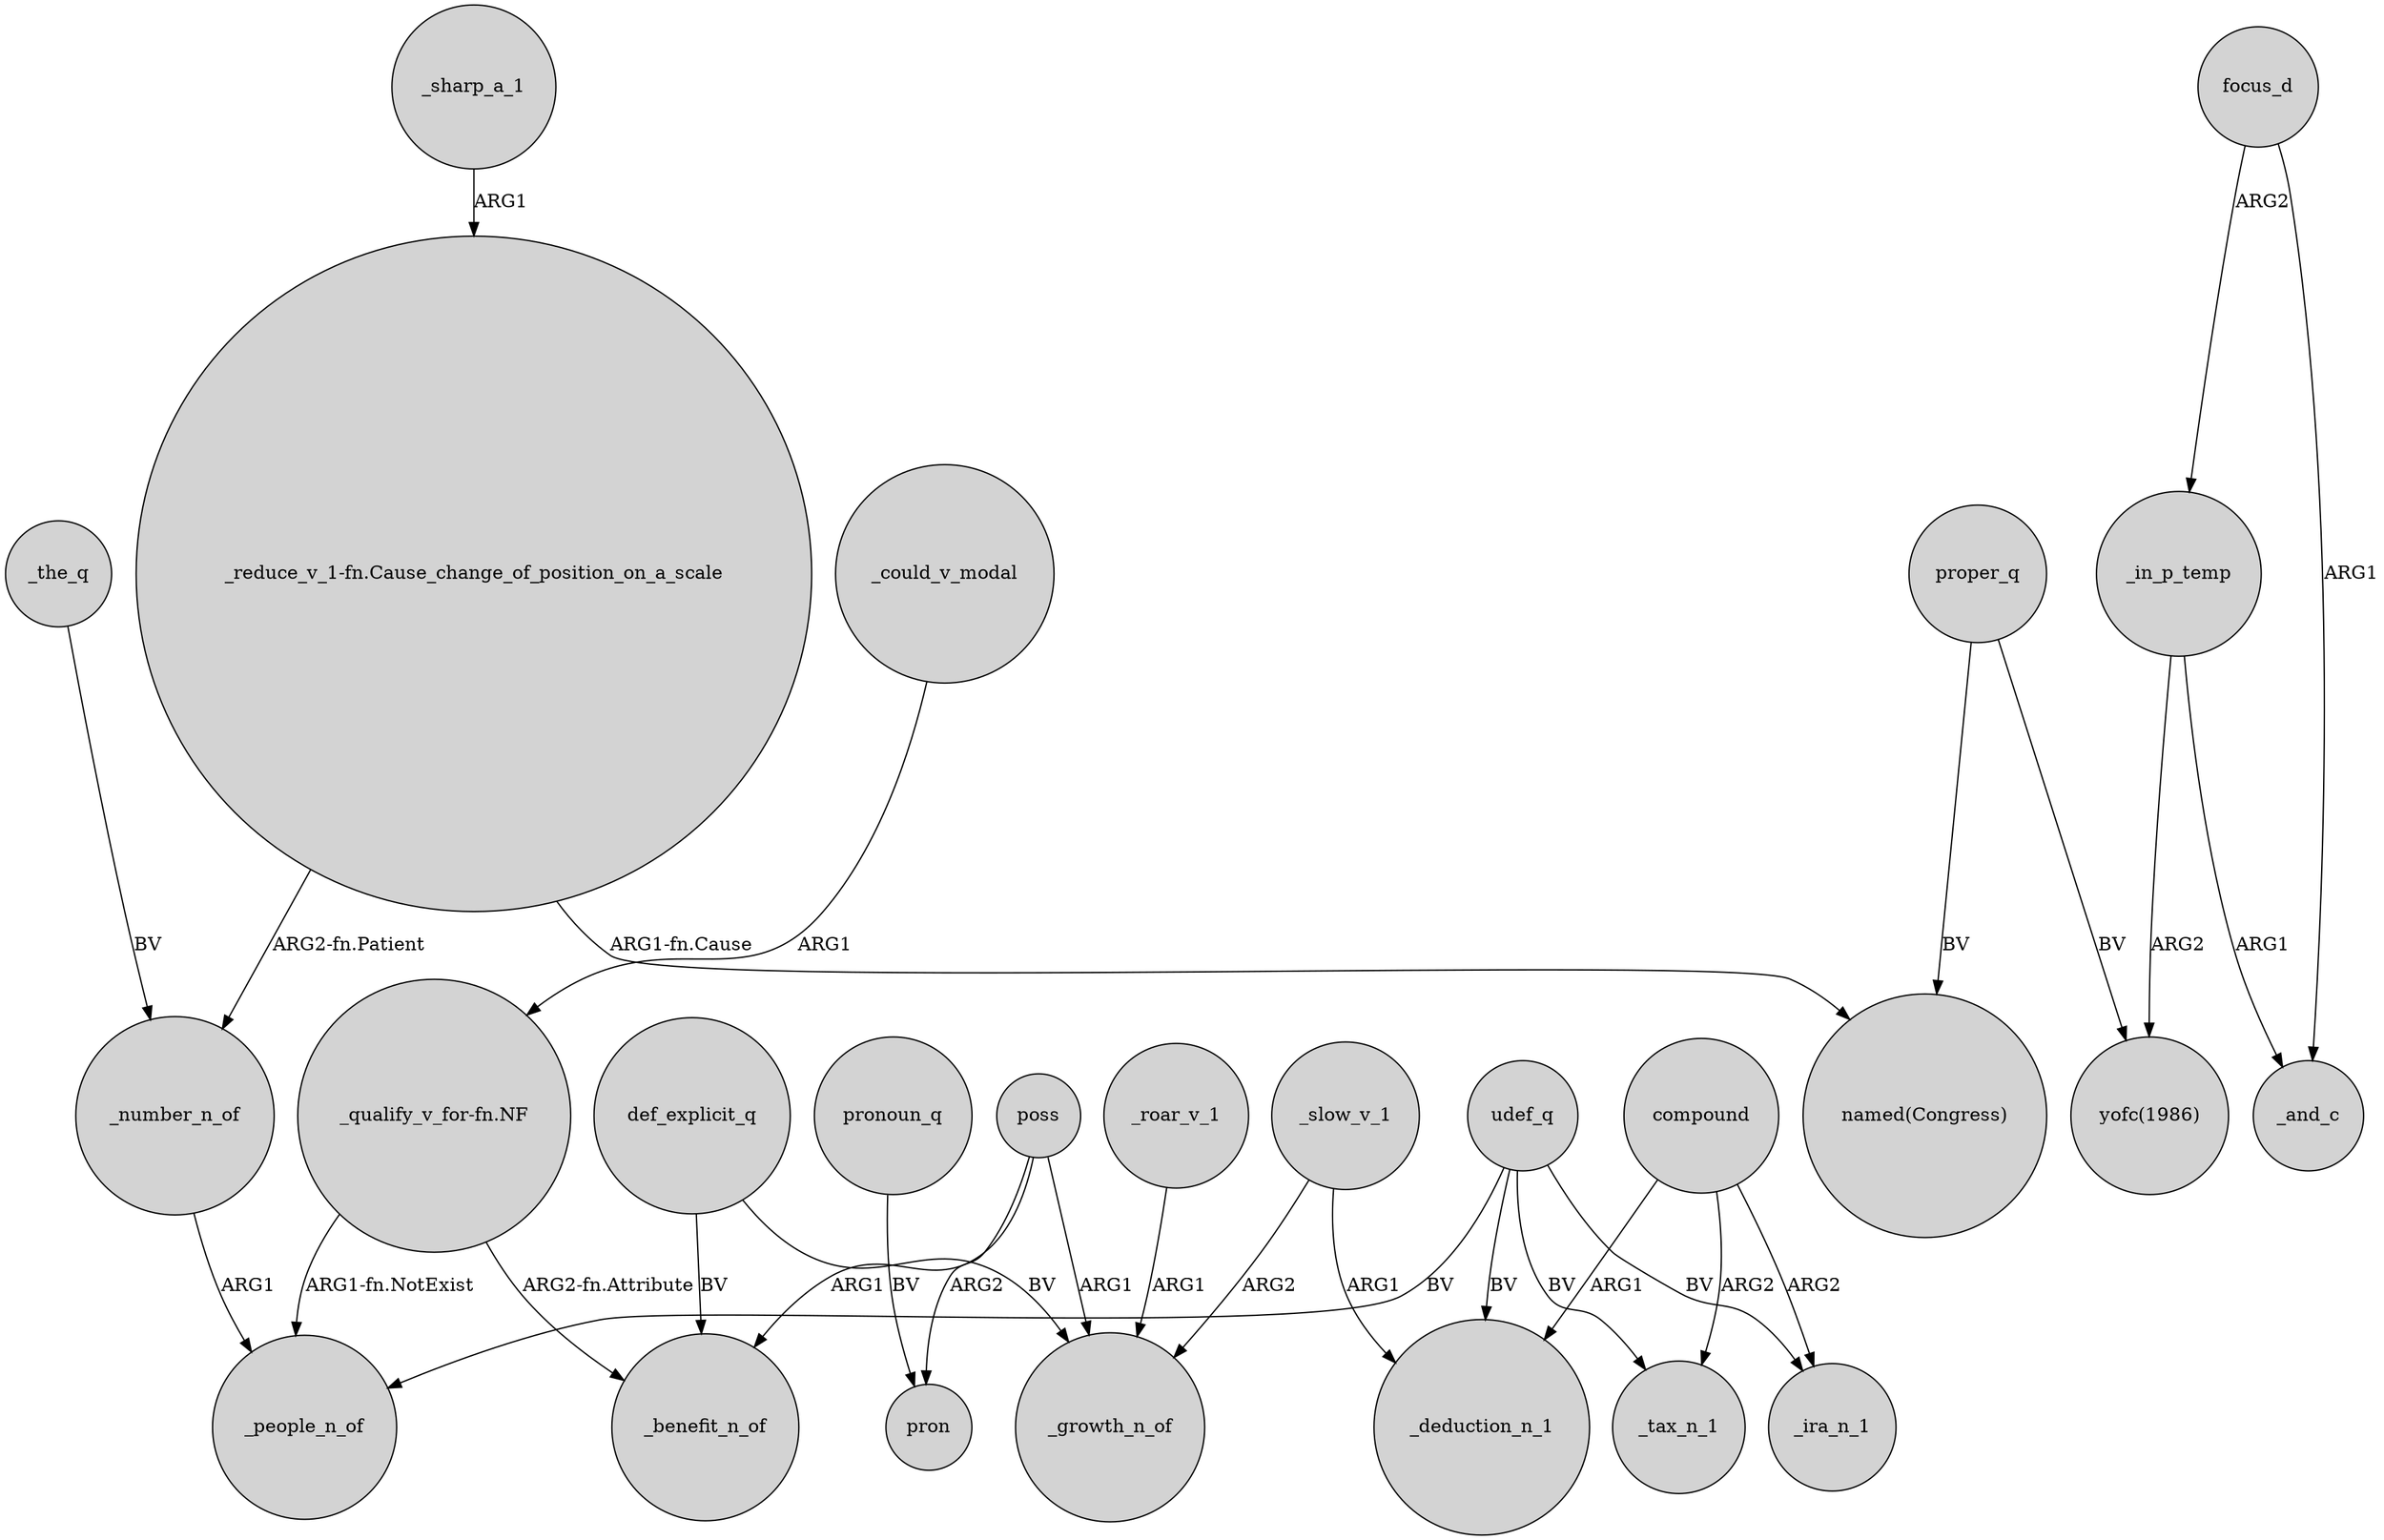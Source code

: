digraph {
	node [shape=circle style=filled]
	_sharp_a_1 -> "_reduce_v_1-fn.Cause_change_of_position_on_a_scale" [label=ARG1]
	focus_d -> _in_p_temp [label=ARG2]
	_in_p_temp -> "yofc(1986)" [label=ARG2]
	_slow_v_1 -> _deduction_n_1 [label=ARG1]
	poss -> pron [label=ARG2]
	poss -> _growth_n_of [label=ARG1]
	_in_p_temp -> _and_c [label=ARG1]
	"_qualify_v_for-fn.NF" -> _benefit_n_of [label="ARG2-fn.Attribute"]
	_roar_v_1 -> _growth_n_of [label=ARG1]
	_number_n_of -> _people_n_of [label=ARG1]
	_the_q -> _number_n_of [label=BV]
	"_reduce_v_1-fn.Cause_change_of_position_on_a_scale" -> _number_n_of [label="ARG2-fn.Patient"]
	poss -> _benefit_n_of [label=ARG1]
	proper_q -> "named(Congress)" [label=BV]
	udef_q -> _deduction_n_1 [label=BV]
	pronoun_q -> pron [label=BV]
	udef_q -> _people_n_of [label=BV]
	udef_q -> _tax_n_1 [label=BV]
	_could_v_modal -> "_qualify_v_for-fn.NF" [label=ARG1]
	udef_q -> _ira_n_1 [label=BV]
	compound -> _ira_n_1 [label=ARG2]
	focus_d -> _and_c [label=ARG1]
	proper_q -> "yofc(1986)" [label=BV]
	"_qualify_v_for-fn.NF" -> _people_n_of [label="ARG1-fn.NotExist"]
	compound -> _deduction_n_1 [label=ARG1]
	def_explicit_q -> _benefit_n_of [label=BV]
	compound -> _tax_n_1 [label=ARG2]
	"_reduce_v_1-fn.Cause_change_of_position_on_a_scale" -> "named(Congress)" [label="ARG1-fn.Cause"]
	_slow_v_1 -> _growth_n_of [label=ARG2]
	def_explicit_q -> _growth_n_of [label=BV]
}
